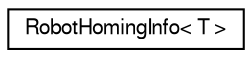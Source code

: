 digraph "Graphical Class Hierarchy"
{
  edge [fontname="FreeSans",fontsize="10",labelfontname="FreeSans",labelfontsize="10"];
  node [fontname="FreeSans",fontsize="10",shape=record];
  rankdir="LR";
  Node1 [label="RobotHomingInfo\< T \>",height=0.2,width=0.4,color="black", fillcolor="white", style="filled",URL="$dc/d77/struct_robot_homing_info.html"];
}
